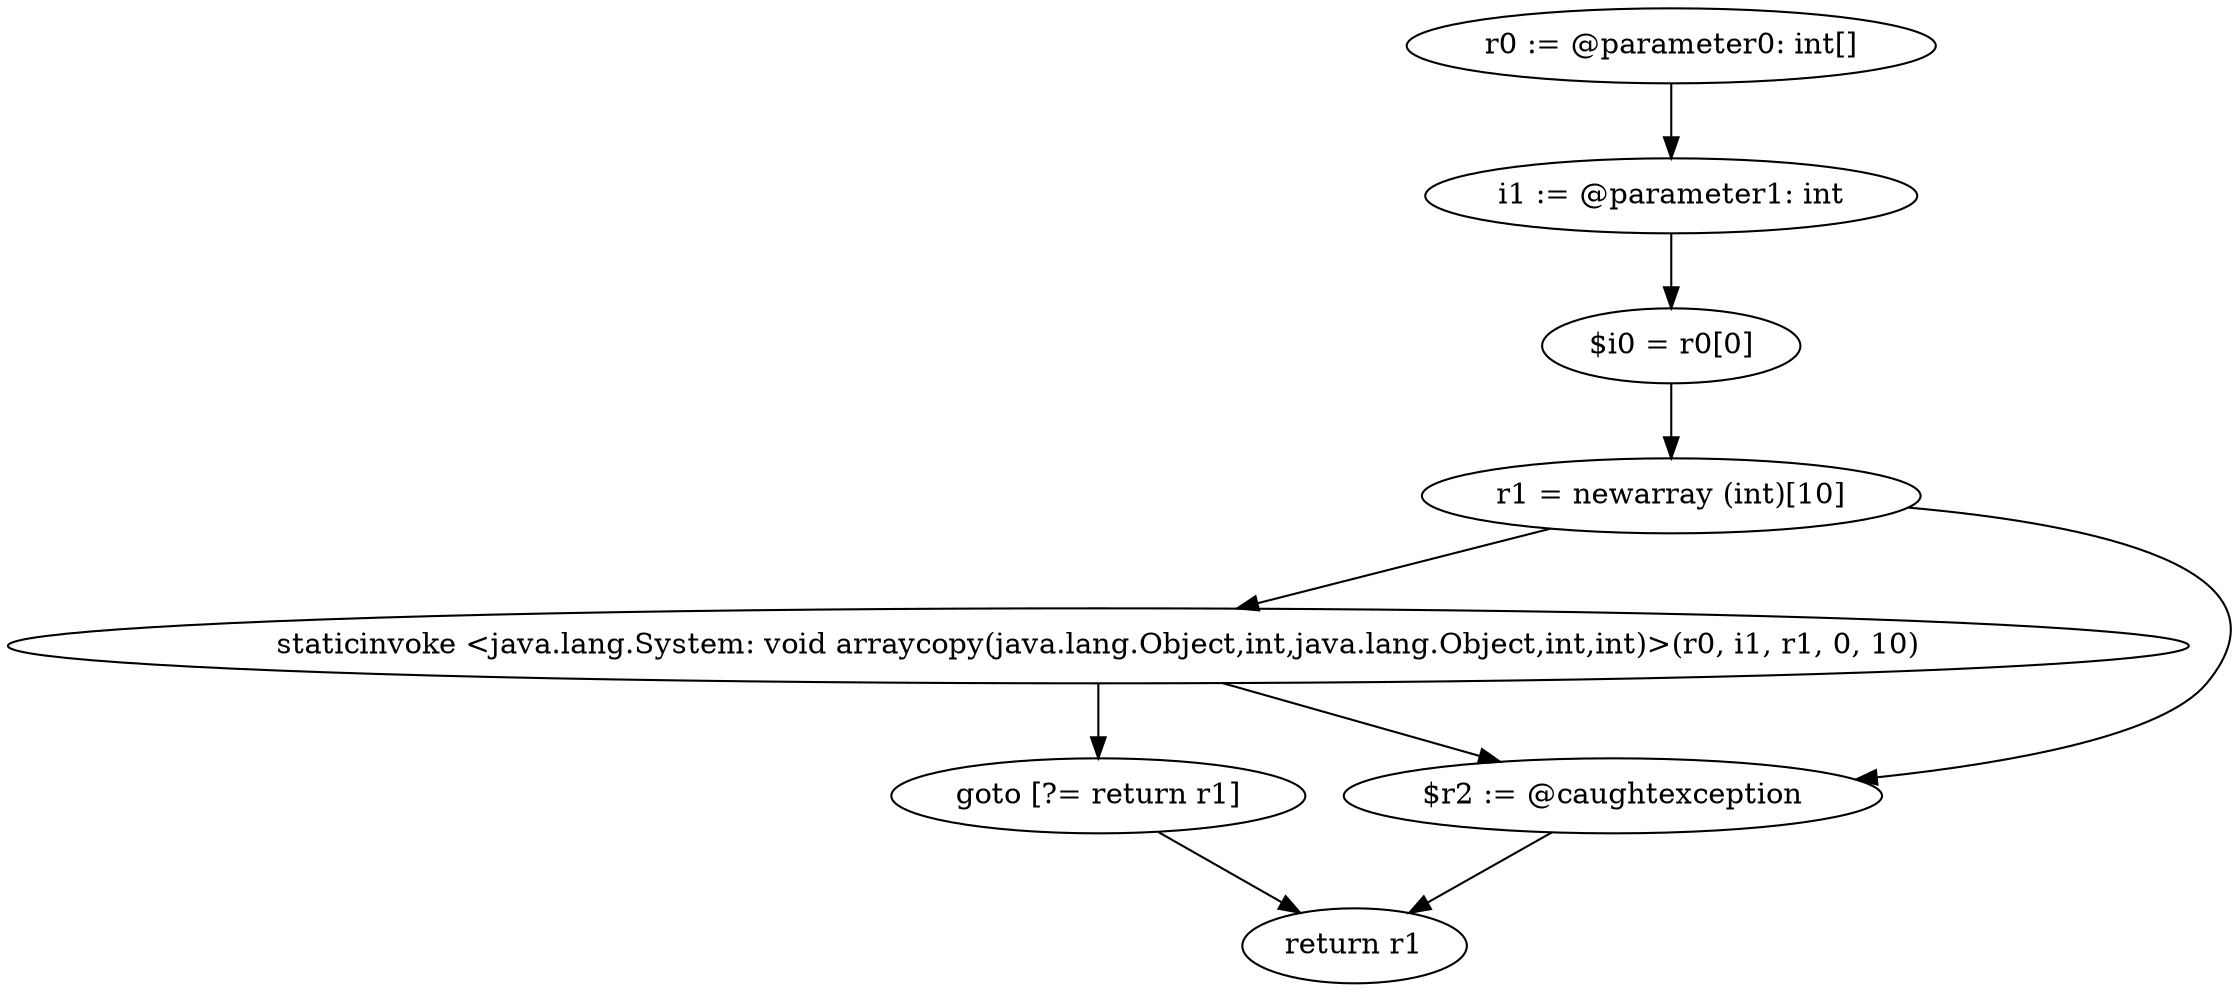 digraph "unitGraph" {
    "r0 := @parameter0: int[]"
    "i1 := @parameter1: int"
    "$i0 = r0[0]"
    "r1 = newarray (int)[10]"
    "staticinvoke <java.lang.System: void arraycopy(java.lang.Object,int,java.lang.Object,int,int)>(r0, i1, r1, 0, 10)"
    "goto [?= return r1]"
    "$r2 := @caughtexception"
    "return r1"
    "r0 := @parameter0: int[]"->"i1 := @parameter1: int";
    "i1 := @parameter1: int"->"$i0 = r0[0]";
    "$i0 = r0[0]"->"r1 = newarray (int)[10]";
    "r1 = newarray (int)[10]"->"staticinvoke <java.lang.System: void arraycopy(java.lang.Object,int,java.lang.Object,int,int)>(r0, i1, r1, 0, 10)";
    "r1 = newarray (int)[10]"->"$r2 := @caughtexception";
    "staticinvoke <java.lang.System: void arraycopy(java.lang.Object,int,java.lang.Object,int,int)>(r0, i1, r1, 0, 10)"->"goto [?= return r1]";
    "staticinvoke <java.lang.System: void arraycopy(java.lang.Object,int,java.lang.Object,int,int)>(r0, i1, r1, 0, 10)"->"$r2 := @caughtexception";
    "goto [?= return r1]"->"return r1";
    "$r2 := @caughtexception"->"return r1";
}

